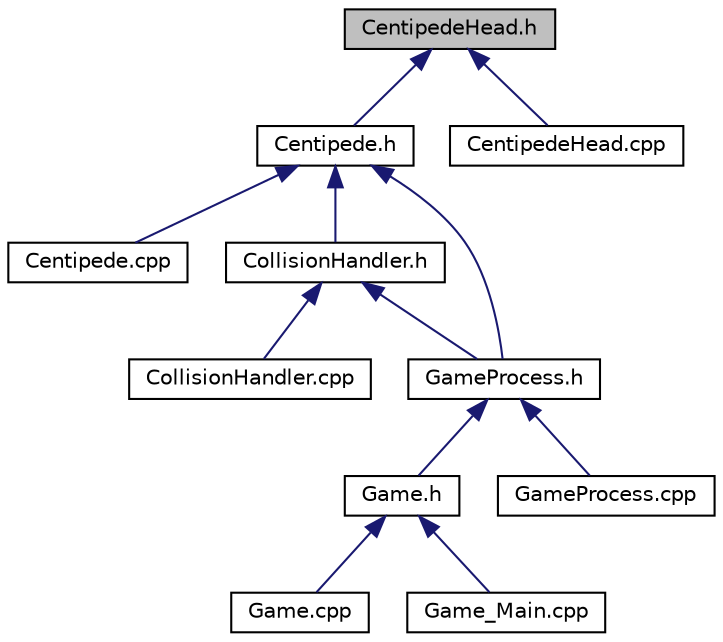 digraph "CentipedeHead.h"
{
  edge [fontname="Helvetica",fontsize="10",labelfontname="Helvetica",labelfontsize="10"];
  node [fontname="Helvetica",fontsize="10",shape=record];
  Node8 [label="CentipedeHead.h",height=0.2,width=0.4,color="black", fillcolor="grey75", style="filled", fontcolor="black"];
  Node8 -> Node9 [dir="back",color="midnightblue",fontsize="10",style="solid",fontname="Helvetica"];
  Node9 [label="Centipede.h",height=0.2,width=0.4,color="black", fillcolor="white", style="filled",URL="$_centipede_8h.html"];
  Node9 -> Node10 [dir="back",color="midnightblue",fontsize="10",style="solid",fontname="Helvetica"];
  Node10 [label="Centipede.cpp",height=0.2,width=0.4,color="black", fillcolor="white", style="filled",URL="$_centipede_8cpp.html"];
  Node9 -> Node11 [dir="back",color="midnightblue",fontsize="10",style="solid",fontname="Helvetica"];
  Node11 [label="CollisionHandler.h",height=0.2,width=0.4,color="black", fillcolor="white", style="filled",URL="$_collision_handler_8h.html"];
  Node11 -> Node12 [dir="back",color="midnightblue",fontsize="10",style="solid",fontname="Helvetica"];
  Node12 [label="CollisionHandler.cpp",height=0.2,width=0.4,color="black", fillcolor="white", style="filled",URL="$_collision_handler_8cpp.html"];
  Node11 -> Node13 [dir="back",color="midnightblue",fontsize="10",style="solid",fontname="Helvetica"];
  Node13 [label="GameProcess.h",height=0.2,width=0.4,color="black", fillcolor="white", style="filled",URL="$_game_process_8h.html"];
  Node13 -> Node14 [dir="back",color="midnightblue",fontsize="10",style="solid",fontname="Helvetica"];
  Node14 [label="Game.h",height=0.2,width=0.4,color="black", fillcolor="white", style="filled",URL="$_game_8h.html"];
  Node14 -> Node15 [dir="back",color="midnightblue",fontsize="10",style="solid",fontname="Helvetica"];
  Node15 [label="Game.cpp",height=0.2,width=0.4,color="black", fillcolor="white", style="filled",URL="$_game_8cpp.html"];
  Node14 -> Node16 [dir="back",color="midnightblue",fontsize="10",style="solid",fontname="Helvetica"];
  Node16 [label="Game_Main.cpp",height=0.2,width=0.4,color="black", fillcolor="white", style="filled",URL="$_game___main_8cpp.html"];
  Node13 -> Node17 [dir="back",color="midnightblue",fontsize="10",style="solid",fontname="Helvetica"];
  Node17 [label="GameProcess.cpp",height=0.2,width=0.4,color="black", fillcolor="white", style="filled",URL="$_game_process_8cpp.html"];
  Node9 -> Node13 [dir="back",color="midnightblue",fontsize="10",style="solid",fontname="Helvetica"];
  Node8 -> Node18 [dir="back",color="midnightblue",fontsize="10",style="solid",fontname="Helvetica"];
  Node18 [label="CentipedeHead.cpp",height=0.2,width=0.4,color="black", fillcolor="white", style="filled",URL="$_centipede_head_8cpp.html"];
}

